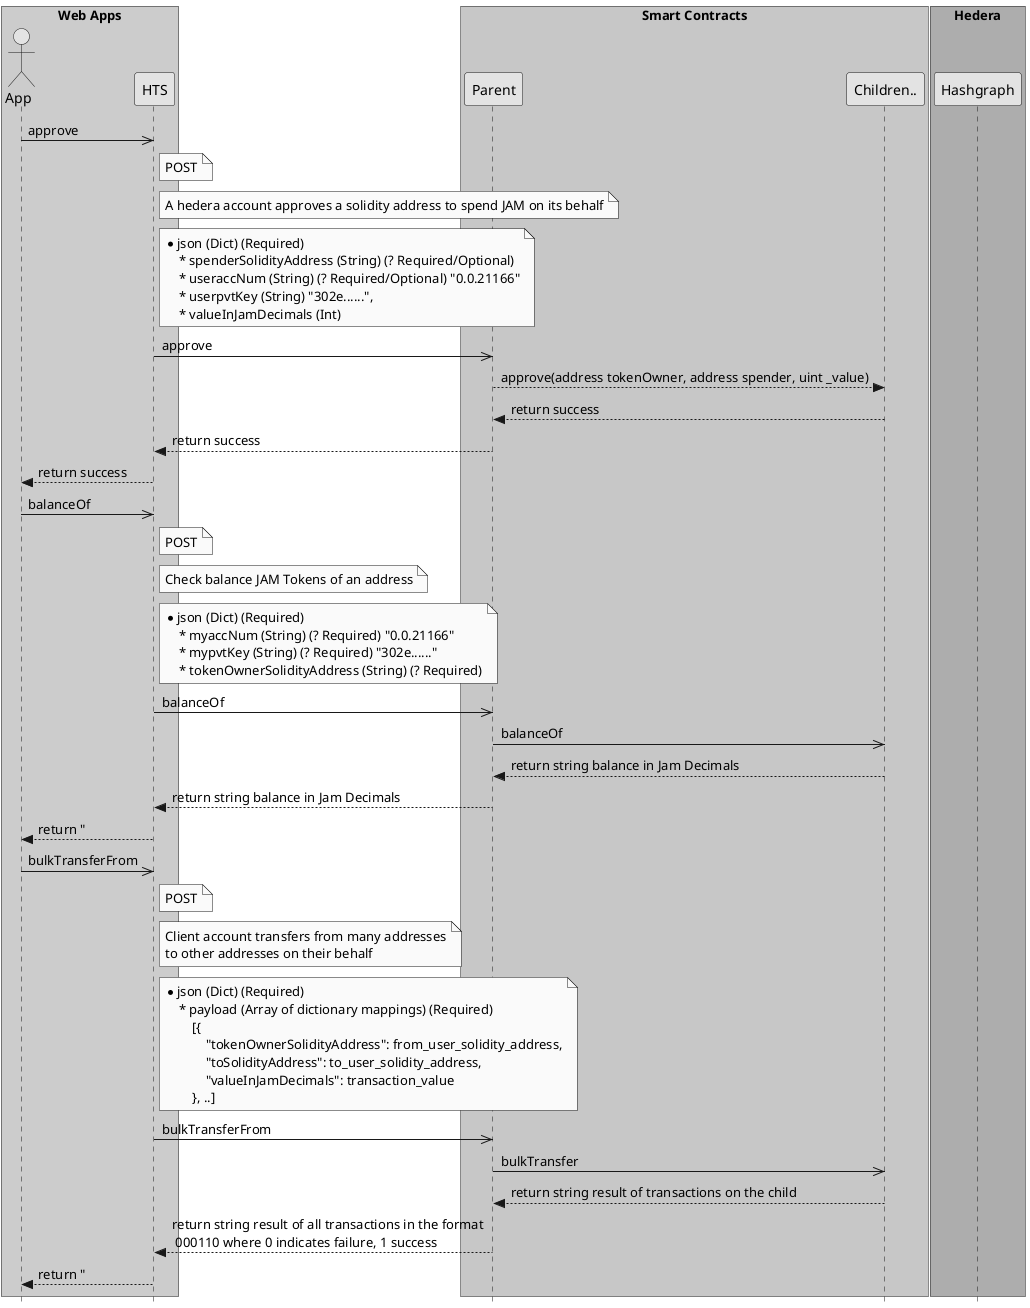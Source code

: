 @startuml

skinparam monochrome true
skinparam backgroundColor transparent
skinparam classBackgroundColor transparent
skinparam style strictuml

' title HTS API

Actor "App" as app
participant "HTS" as hts
participant "Parent" as parent
participant "Children.." as child
participant "Hashgraph" as hashgraph

box "Web Apps" #LightBlue
	participant app
	participant hts
end box

box "Smart Contracts" #LightGreen
	participant parent
	participant child
end box

box "Hedera" #Orange
	participant hashgraph
end box

app->>hts : approve
Note right of hts
    POST
end Note
Note right of hts
    A hedera account approves a solidity address to spend JAM on its behalf
end Note
' Note right of hts #Pink
'     * json (Dict) (Required)
'         * spenderSolidityAddress (String) (? Required/Optional)
'         * useraccNum (String) (? Required/Optional) "0.0.21166"
'         * userpvtKey (String) "302e......",
'         * valueInJamDecimals (Int)
' end Note
Note right of hts
    * json (Dict) (Required)
        * spenderSolidityAddress (String) (? Required/Optional)
        * useraccNum (String) (? Required/Optional) "0.0.21166"
        * userpvtKey (String) "302e......",
        * valueInJamDecimals (Int)
end Note

hts->>parent : approve
parent-->child: approve(address tokenOwner, address spender, uint _value)
child-->parent: return success
parent-->hts : return success
hts-->app : return success

app->>hts : balanceOf
Note right of hts
    POST
end Note
Note right of hts
    Check balance JAM Tokens of an address
end Note
' Note right of hts #Pink
'     * json (Dict) (Required)
'         * myaccNum (String) (? Required) "0.0.21166"
'         * mypvtKey (String) (? Required) "302e......"
'         * tokenOwnerSolidityAddress (String) (? Required)
' end Note
Note right of hts
    * json (Dict) (Required)
        * myaccNum (String) (? Required) "0.0.21166"
        * mypvtKey (String) (? Required) "302e......"
        * tokenOwnerSolidityAddress (String) (? Required)
end Note

hts->>parent : balanceOf
parent->>child : balanceOf
child-->parent : return string balance in Jam Decimals
parent-->hts : return string balance in Jam Decimals
hts-->app : return "

app->>hts : bulkTransferFrom
Note right of hts
    POST
end Note
Note right of hts
    Client account transfers from many addresses
    to other addresses on their behalf
end Note
' Note right of hts #Pink
'     Swagger documentation needs to be updated
' end Note
Note right of hts
    * json (Dict) (Required)
        * payload (Array of dictionary mappings) (Required)
            [{
                "tokenOwnerSolidityAddress": from_user_solidity_address,
                "toSolidityAddress": to_user_solidity_address,
                "valueInJamDecimals": transaction_value
            }, ..]
end Note

hts->>parent : bulkTransferFrom
parent->>child: bulkTransfer
child-->parent : return string result of transactions on the child
parent-->hts : return string result of all transactions in the format \n 000110 where 0 indicates failure, 1 success
hts-->app : return "



@enduml
